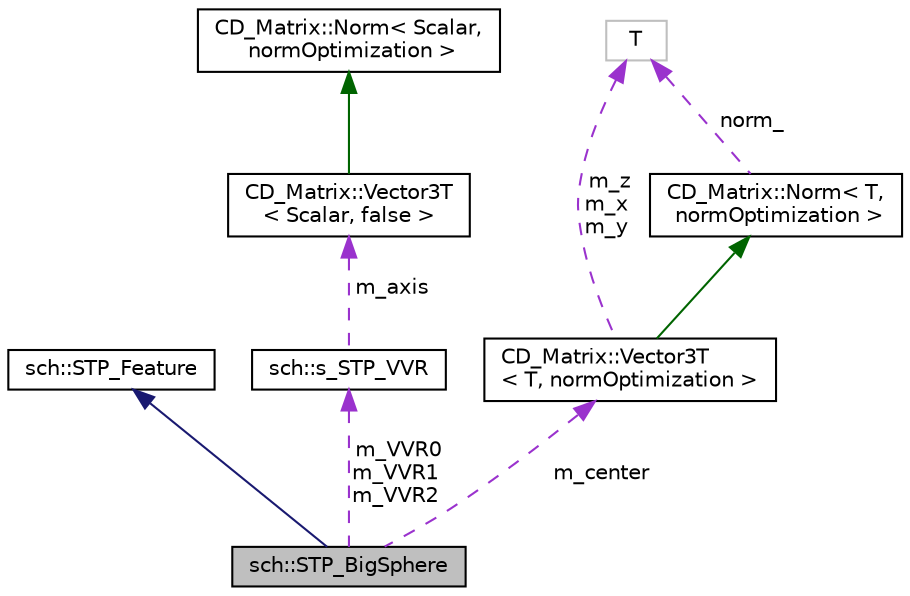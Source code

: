 digraph "sch::STP_BigSphere"
{
  edge [fontname="Helvetica",fontsize="10",labelfontname="Helvetica",labelfontsize="10"];
  node [fontname="Helvetica",fontsize="10",shape=record];
  Node2 [label="sch::STP_BigSphere",height=0.2,width=0.4,color="black", fillcolor="grey75", style="filled", fontcolor="black"];
  Node3 -> Node2 [dir="back",color="midnightblue",fontsize="10",style="solid",fontname="Helvetica"];
  Node3 [label="sch::STP_Feature",height=0.2,width=0.4,color="black", fillcolor="white", style="filled",URL="$classsch_1_1STP__Feature.html"];
  Node4 -> Node2 [dir="back",color="darkorchid3",fontsize="10",style="dashed",label=" m_VVR0\nm_VVR1\nm_VVR2" ,fontname="Helvetica"];
  Node4 [label="sch::s_STP_VVR",height=0.2,width=0.4,color="black", fillcolor="white", style="filled",URL="$structsch_1_1s__STP__VVR.html"];
  Node5 -> Node4 [dir="back",color="darkorchid3",fontsize="10",style="dashed",label=" m_axis" ,fontname="Helvetica"];
  Node5 [label="CD_Matrix::Vector3T\l\< Scalar, false \>",height=0.2,width=0.4,color="black", fillcolor="white", style="filled",URL="$structCD__Matrix_1_1Vector3T.html"];
  Node6 -> Node5 [dir="back",color="darkgreen",fontsize="10",style="solid",fontname="Helvetica"];
  Node6 [label="CD_Matrix::Norm\< Scalar,\l normOptimization \>",height=0.2,width=0.4,color="black", fillcolor="white", style="filled",URL="$structCD__Matrix_1_1Norm.html"];
  Node7 -> Node2 [dir="back",color="darkorchid3",fontsize="10",style="dashed",label=" m_center" ,fontname="Helvetica"];
  Node7 [label="CD_Matrix::Vector3T\l\< T, normOptimization \>",height=0.2,width=0.4,color="black", fillcolor="white", style="filled",URL="$structCD__Matrix_1_1Vector3T.html"];
  Node8 -> Node7 [dir="back",color="darkgreen",fontsize="10",style="solid",fontname="Helvetica"];
  Node8 [label="CD_Matrix::Norm\< T,\l normOptimization \>",height=0.2,width=0.4,color="black", fillcolor="white", style="filled",URL="$structCD__Matrix_1_1Norm.html"];
  Node9 -> Node8 [dir="back",color="darkorchid3",fontsize="10",style="dashed",label=" norm_" ,fontname="Helvetica"];
  Node9 [label="T",height=0.2,width=0.4,color="grey75", fillcolor="white", style="filled"];
  Node9 -> Node7 [dir="back",color="darkorchid3",fontsize="10",style="dashed",label=" m_z\nm_x\nm_y" ,fontname="Helvetica"];
}
